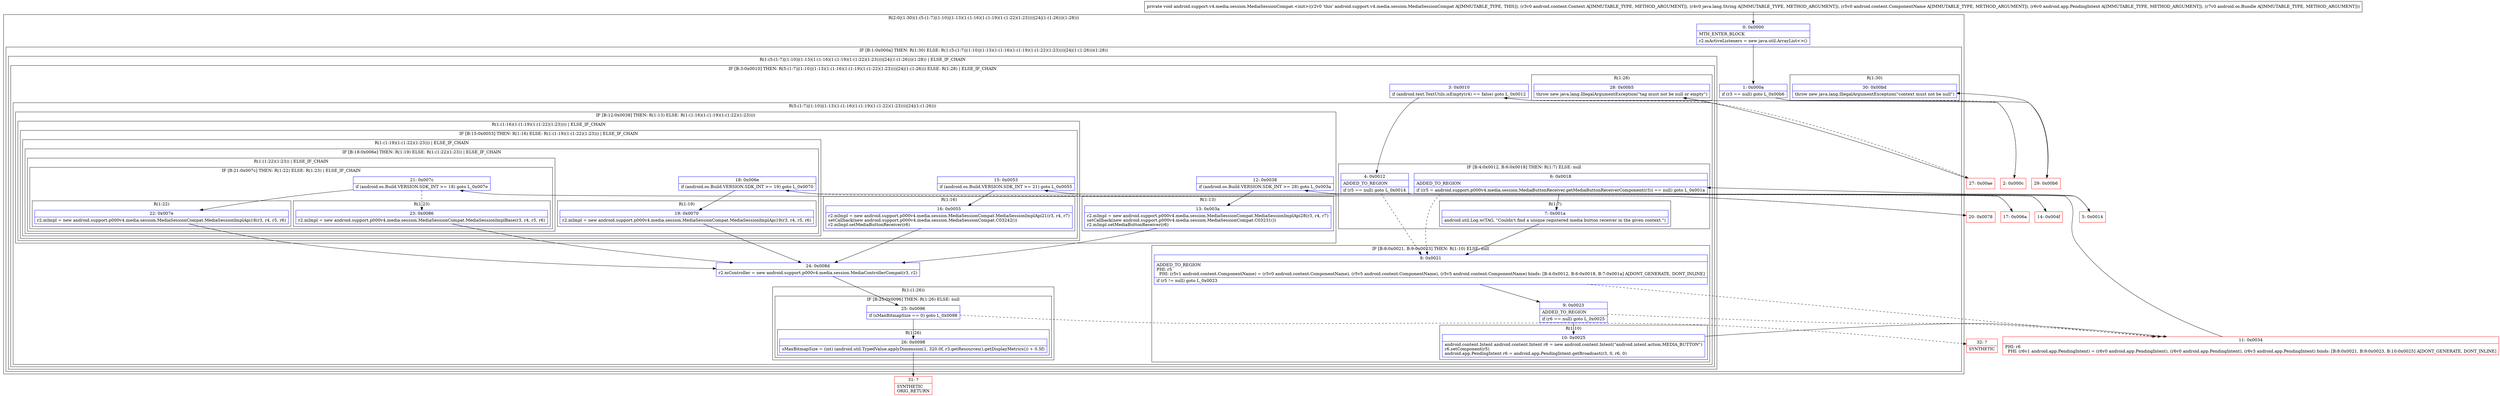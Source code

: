 digraph "CFG forandroid.support.v4.media.session.MediaSessionCompat.\<init\>(Landroid\/content\/Context;Ljava\/lang\/String;Landroid\/content\/ComponentName;Landroid\/app\/PendingIntent;Landroid\/os\/Bundle;)V" {
subgraph cluster_Region_2121149511 {
label = "R(2:0|(1:30)(1:(5:(1:7)|(1:10)|(1:13)(1:(1:16)(1:(1:19)(1:(1:22)(1:23))))|24|(1:(1:26)))(1:28)))";
node [shape=record,color=blue];
Node_0 [shape=record,label="{0\:\ 0x0000|MTH_ENTER_BLOCK\l|r2.mActiveListeners = new java.util.ArrayList\<\>()\l}"];
subgraph cluster_IfRegion_1983033462 {
label = "IF [B:1:0x000a] THEN: R(1:30) ELSE: R(1:(5:(1:7)|(1:10)|(1:13)(1:(1:16)(1:(1:19)(1:(1:22)(1:23))))|24|(1:(1:26)))(1:28))";
node [shape=record,color=blue];
Node_1 [shape=record,label="{1\:\ 0x000a|if (r3 == null) goto L_0x00b6\l}"];
subgraph cluster_Region_227505165 {
label = "R(1:30)";
node [shape=record,color=blue];
Node_30 [shape=record,label="{30\:\ 0x00bd|throw new java.lang.IllegalArgumentException(\"context must not be null\")\l}"];
}
subgraph cluster_Region_2071171096 {
label = "R(1:(5:(1:7)|(1:10)|(1:13)(1:(1:16)(1:(1:19)(1:(1:22)(1:23))))|24|(1:(1:26)))(1:28)) | ELSE_IF_CHAIN\l";
node [shape=record,color=blue];
subgraph cluster_IfRegion_1953531685 {
label = "IF [B:3:0x0010] THEN: R(5:(1:7)|(1:10)|(1:13)(1:(1:16)(1:(1:19)(1:(1:22)(1:23))))|24|(1:(1:26))) ELSE: R(1:28) | ELSE_IF_CHAIN\l";
node [shape=record,color=blue];
Node_3 [shape=record,label="{3\:\ 0x0010|if (android.text.TextUtils.isEmpty(r4) == false) goto L_0x0012\l}"];
subgraph cluster_Region_396507357 {
label = "R(5:(1:7)|(1:10)|(1:13)(1:(1:16)(1:(1:19)(1:(1:22)(1:23))))|24|(1:(1:26)))";
node [shape=record,color=blue];
subgraph cluster_IfRegion_1635453240 {
label = "IF [B:4:0x0012, B:6:0x0018] THEN: R(1:7) ELSE: null";
node [shape=record,color=blue];
Node_4 [shape=record,label="{4\:\ 0x0012|ADDED_TO_REGION\l|if (r5 == null) goto L_0x0014\l}"];
Node_6 [shape=record,label="{6\:\ 0x0018|ADDED_TO_REGION\l|if ((r5 = android.support.p000v4.media.session.MediaButtonReceiver.getMediaButtonReceiverComponent(r3)) == null) goto L_0x001a\l}"];
subgraph cluster_Region_107984479 {
label = "R(1:7)";
node [shape=record,color=blue];
Node_7 [shape=record,label="{7\:\ 0x001a|android.util.Log.w(TAG, \"Couldn't find a unique registered media button receiver in the given context.\")\l}"];
}
}
subgraph cluster_IfRegion_1993756696 {
label = "IF [B:8:0x0021, B:9:0x0023] THEN: R(1:10) ELSE: null";
node [shape=record,color=blue];
Node_8 [shape=record,label="{8\:\ 0x0021|ADDED_TO_REGION\lPHI: r5 \l  PHI: (r5v1 android.content.ComponentName) = (r5v0 android.content.ComponentName), (r5v5 android.content.ComponentName), (r5v5 android.content.ComponentName) binds: [B:4:0x0012, B:6:0x0018, B:7:0x001a] A[DONT_GENERATE, DONT_INLINE]\l|if (r5 != null) goto L_0x0023\l}"];
Node_9 [shape=record,label="{9\:\ 0x0023|ADDED_TO_REGION\l|if (r6 == null) goto L_0x0025\l}"];
subgraph cluster_Region_306810858 {
label = "R(1:10)";
node [shape=record,color=blue];
Node_10 [shape=record,label="{10\:\ 0x0025|android.content.Intent android.content.Intent r6 = new android.content.Intent(\"android.intent.action.MEDIA_BUTTON\")\lr6.setComponent(r5)\landroid.app.PendingIntent r6 = android.app.PendingIntent.getBroadcast(r3, 0, r6, 0)\l}"];
}
}
subgraph cluster_IfRegion_1890908879 {
label = "IF [B:12:0x0038] THEN: R(1:13) ELSE: R(1:(1:16)(1:(1:19)(1:(1:22)(1:23))))";
node [shape=record,color=blue];
Node_12 [shape=record,label="{12\:\ 0x0038|if (android.os.Build.VERSION.SDK_INT \>= 28) goto L_0x003a\l}"];
subgraph cluster_Region_1237262120 {
label = "R(1:13)";
node [shape=record,color=blue];
Node_13 [shape=record,label="{13\:\ 0x003a|r2.mImpl = new android.support.p000v4.media.session.MediaSessionCompat.MediaSessionImplApi28(r3, r4, r7)\lsetCallback(new android.support.p000v4.media.session.MediaSessionCompat.C03231())\lr2.mImpl.setMediaButtonReceiver(r6)\l}"];
}
subgraph cluster_Region_840537358 {
label = "R(1:(1:16)(1:(1:19)(1:(1:22)(1:23)))) | ELSE_IF_CHAIN\l";
node [shape=record,color=blue];
subgraph cluster_IfRegion_1980450245 {
label = "IF [B:15:0x0053] THEN: R(1:16) ELSE: R(1:(1:19)(1:(1:22)(1:23))) | ELSE_IF_CHAIN\l";
node [shape=record,color=blue];
Node_15 [shape=record,label="{15\:\ 0x0053|if (android.os.Build.VERSION.SDK_INT \>= 21) goto L_0x0055\l}"];
subgraph cluster_Region_557759305 {
label = "R(1:16)";
node [shape=record,color=blue];
Node_16 [shape=record,label="{16\:\ 0x0055|r2.mImpl = new android.support.p000v4.media.session.MediaSessionCompat.MediaSessionImplApi21(r3, r4, r7)\lsetCallback(new android.support.p000v4.media.session.MediaSessionCompat.C03242())\lr2.mImpl.setMediaButtonReceiver(r6)\l}"];
}
subgraph cluster_Region_273266201 {
label = "R(1:(1:19)(1:(1:22)(1:23))) | ELSE_IF_CHAIN\l";
node [shape=record,color=blue];
subgraph cluster_IfRegion_1854337275 {
label = "IF [B:18:0x006e] THEN: R(1:19) ELSE: R(1:(1:22)(1:23)) | ELSE_IF_CHAIN\l";
node [shape=record,color=blue];
Node_18 [shape=record,label="{18\:\ 0x006e|if (android.os.Build.VERSION.SDK_INT \>= 19) goto L_0x0070\l}"];
subgraph cluster_Region_1108321667 {
label = "R(1:19)";
node [shape=record,color=blue];
Node_19 [shape=record,label="{19\:\ 0x0070|r2.mImpl = new android.support.p000v4.media.session.MediaSessionCompat.MediaSessionImplApi19(r3, r4, r5, r6)\l}"];
}
subgraph cluster_Region_381663864 {
label = "R(1:(1:22)(1:23)) | ELSE_IF_CHAIN\l";
node [shape=record,color=blue];
subgraph cluster_IfRegion_1268465608 {
label = "IF [B:21:0x007c] THEN: R(1:22) ELSE: R(1:23) | ELSE_IF_CHAIN\l";
node [shape=record,color=blue];
Node_21 [shape=record,label="{21\:\ 0x007c|if (android.os.Build.VERSION.SDK_INT \>= 18) goto L_0x007e\l}"];
subgraph cluster_Region_306384744 {
label = "R(1:22)";
node [shape=record,color=blue];
Node_22 [shape=record,label="{22\:\ 0x007e|r2.mImpl = new android.support.p000v4.media.session.MediaSessionCompat.MediaSessionImplApi18(r3, r4, r5, r6)\l}"];
}
subgraph cluster_Region_761238302 {
label = "R(1:23)";
node [shape=record,color=blue];
Node_23 [shape=record,label="{23\:\ 0x0086|r2.mImpl = new android.support.p000v4.media.session.MediaSessionCompat.MediaSessionImplBase(r3, r4, r5, r6)\l}"];
}
}
}
}
}
}
}
}
Node_24 [shape=record,label="{24\:\ 0x008d|r2.mController = new android.support.p000v4.media.session.MediaControllerCompat(r3, r2)\l}"];
subgraph cluster_Region_1188593847 {
label = "R(1:(1:26))";
node [shape=record,color=blue];
subgraph cluster_IfRegion_1420788443 {
label = "IF [B:25:0x0096] THEN: R(1:26) ELSE: null";
node [shape=record,color=blue];
Node_25 [shape=record,label="{25\:\ 0x0096|if (sMaxBitmapSize == 0) goto L_0x0098\l}"];
subgraph cluster_Region_1587408745 {
label = "R(1:26)";
node [shape=record,color=blue];
Node_26 [shape=record,label="{26\:\ 0x0098|sMaxBitmapSize = (int) (android.util.TypedValue.applyDimension(1, 320.0f, r3.getResources().getDisplayMetrics()) + 0.5f)\l}"];
}
}
}
}
subgraph cluster_Region_260788423 {
label = "R(1:28)";
node [shape=record,color=blue];
Node_28 [shape=record,label="{28\:\ 0x00b5|throw new java.lang.IllegalArgumentException(\"tag must not be null or empty\")\l}"];
}
}
}
}
}
Node_2 [shape=record,color=red,label="{2\:\ 0x000c}"];
Node_5 [shape=record,color=red,label="{5\:\ 0x0014}"];
Node_11 [shape=record,color=red,label="{11\:\ 0x0034|PHI: r6 \l  PHI: (r6v1 android.app.PendingIntent) = (r6v0 android.app.PendingIntent), (r6v0 android.app.PendingIntent), (r6v3 android.app.PendingIntent) binds: [B:8:0x0021, B:9:0x0023, B:10:0x0025] A[DONT_GENERATE, DONT_INLINE]\l}"];
Node_14 [shape=record,color=red,label="{14\:\ 0x004f}"];
Node_17 [shape=record,color=red,label="{17\:\ 0x006a}"];
Node_20 [shape=record,color=red,label="{20\:\ 0x0078}"];
Node_27 [shape=record,color=red,label="{27\:\ 0x00ae}"];
Node_29 [shape=record,color=red,label="{29\:\ 0x00b6}"];
Node_31 [shape=record,color=red,label="{31\:\ ?|SYNTHETIC\lORIG_RETURN\l}"];
Node_32 [shape=record,color=red,label="{32\:\ ?|SYNTHETIC\l}"];
MethodNode[shape=record,label="{private void android.support.v4.media.session.MediaSessionCompat.\<init\>((r2v0 'this' android.support.v4.media.session.MediaSessionCompat A[IMMUTABLE_TYPE, THIS]), (r3v0 android.content.Context A[IMMUTABLE_TYPE, METHOD_ARGUMENT]), (r4v0 java.lang.String A[IMMUTABLE_TYPE, METHOD_ARGUMENT]), (r5v0 android.content.ComponentName A[IMMUTABLE_TYPE, METHOD_ARGUMENT]), (r6v0 android.app.PendingIntent A[IMMUTABLE_TYPE, METHOD_ARGUMENT]), (r7v0 android.os.Bundle A[IMMUTABLE_TYPE, METHOD_ARGUMENT])) }"];
MethodNode -> Node_0;
Node_0 -> Node_1;
Node_1 -> Node_2[style=dashed];
Node_1 -> Node_29;
Node_3 -> Node_4;
Node_3 -> Node_27[style=dashed];
Node_4 -> Node_5;
Node_4 -> Node_8[style=dashed];
Node_6 -> Node_7;
Node_6 -> Node_8[style=dashed];
Node_7 -> Node_8;
Node_8 -> Node_9;
Node_8 -> Node_11[style=dashed];
Node_9 -> Node_10;
Node_9 -> Node_11[style=dashed];
Node_10 -> Node_11;
Node_12 -> Node_13;
Node_12 -> Node_14[style=dashed];
Node_13 -> Node_24;
Node_15 -> Node_16;
Node_15 -> Node_17[style=dashed];
Node_16 -> Node_24;
Node_18 -> Node_19;
Node_18 -> Node_20[style=dashed];
Node_19 -> Node_24;
Node_21 -> Node_22;
Node_21 -> Node_23[style=dashed];
Node_22 -> Node_24;
Node_23 -> Node_24;
Node_24 -> Node_25;
Node_25 -> Node_26;
Node_25 -> Node_32[style=dashed];
Node_26 -> Node_31;
Node_2 -> Node_3;
Node_5 -> Node_6;
Node_11 -> Node_12;
Node_14 -> Node_15;
Node_17 -> Node_18;
Node_20 -> Node_21;
Node_27 -> Node_28;
Node_29 -> Node_30;
}


